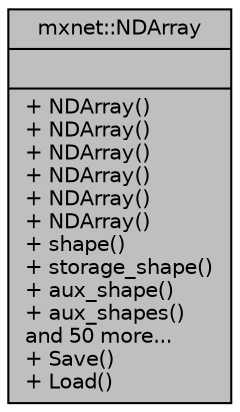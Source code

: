 digraph "mxnet::NDArray"
{
  edge [fontname="Helvetica",fontsize="10",labelfontname="Helvetica",labelfontsize="10"];
  node [fontname="Helvetica",fontsize="10",shape=record];
  Node1 [label="{mxnet::NDArray\n||+ NDArray()\l+ NDArray()\l+ NDArray()\l+ NDArray()\l+ NDArray()\l+ NDArray()\l+ shape()\l+ storage_shape()\l+ aux_shape()\l+ aux_shapes()\land 50 more...\l+ Save()\l+ Load()\l}",height=0.2,width=0.4,color="black", fillcolor="grey75", style="filled", fontcolor="black"];
}
